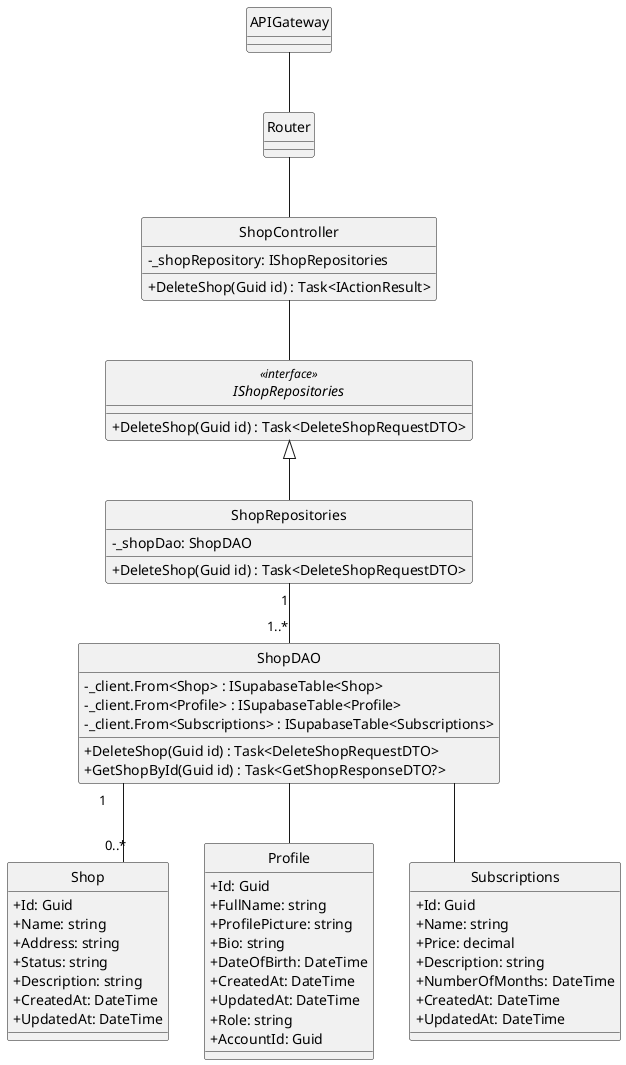 @startuml
hide circle
skinparam classAttributeIconSize 0
skinparam linetype ortho

class APIGateway {
} 

class Router {
}

class ShopController {
    - _shopRepository: IShopRepositories
    + DeleteShop(Guid id) : Task<IActionResult> 
}

interface IShopRepositories<<interface>> {
    + DeleteShop(Guid id) : Task<DeleteShopRequestDTO> 
}

class ShopRepositories {
    - _shopDao: ShopDAO
    + DeleteShop(Guid id) : Task<DeleteShopRequestDTO>
}

class ShopDAO {
    - _client.From<Shop> : ISupabaseTable<Shop>
    - _client.From<Profile> : ISupabaseTable<Profile>
    - _client.From<Subscriptions> : ISupabaseTable<Subscriptions>
    + DeleteShop(Guid id) : Task<DeleteShopRequestDTO>
    + GetShopById(Guid id) : Task<GetShopResponseDTO?>
}

class Shop {
    + Id: Guid
    + Name: string
    + Address: string
    + Status: string
    + Description: string
    + CreatedAt: DateTime
    + UpdatedAt: DateTime
}

class Profile {
    + Id: Guid
    + FullName: string
    + ProfilePicture: string
    + Bio: string
    + DateOfBirth: DateTime
    + CreatedAt: DateTime
    + UpdatedAt: DateTime
    + Role: string
    + AccountId: Guid
}

class Subscriptions {
    + Id: Guid
    + Name: string
    + Price: decimal
    + Description: string
    + NumberOfMonths: DateTime
    + CreatedAt: DateTime
    + UpdatedAt: DateTime
}

APIGateway --  Router
Router -- ShopController
ShopController -- IShopRepositories
IShopRepositories <|-- ShopRepositories
ShopRepositories "1"--"1..*" ShopDAO
ShopDAO "1" -- "0..*" Shop
ShopDAO -- Profile
ShopDAO -- Subscriptions
@enduml
